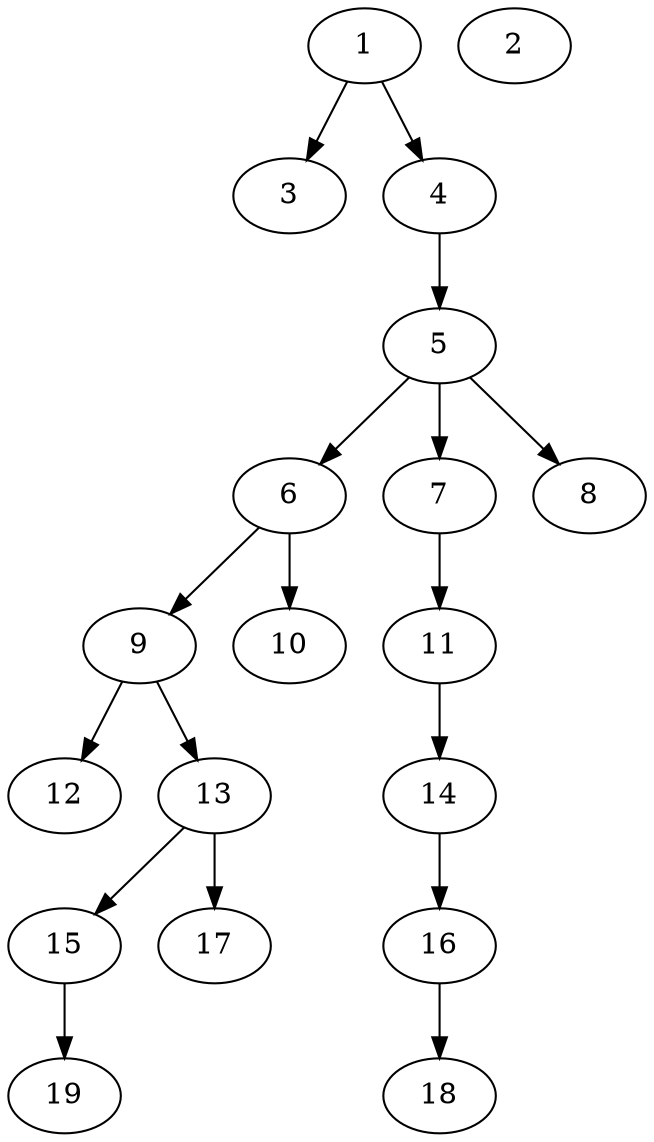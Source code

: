 // DAG (tier=1-easy, mode=data, n=19, ccr=0.336, fat=0.389, density=0.291, regular=0.601, jump=0.072, mindata=1048576, maxdata=8388608)
// DAG automatically generated by daggen at Sun Aug 24 16:33:32 2025
// /home/ermia/Project/Environments/daggen/bin/daggen --dot --ccr 0.336 --fat 0.389 --regular 0.601 --density 0.291 --jump 0.072 --mindata 1048576 --maxdata 8388608 -n 19 
digraph G {
  1 [size="153252682868692353024", alpha="0.06", expect_size="76626341434346176512"]
  1 -> 3 [size ="229101910622208"]
  1 -> 4 [size ="229101910622208"]
  2 [size="1269464459747184", alpha="0.03", expect_size="634732229873592"]
  3 [size="21321532334087988", alpha="0.20", expect_size="10660766167043994"]
  4 [size="1776702158239401", alpha="0.12", expect_size="888351079119700"]
  4 -> 5 [size ="63346606866432"]
  5 [size="35346928742468348", alpha="0.08", expect_size="17673464371234174"]
  5 -> 6 [size ="20967837401088"]
  5 -> 7 [size ="20967837401088"]
  5 -> 8 [size ="20967837401088"]
  6 [size="18205062854833340416", alpha="0.13", expect_size="9102531427416670208"]
  6 -> 9 [size ="55362807922688"]
  6 -> 10 [size ="55362807922688"]
  7 [size="9711103487999062", alpha="0.05", expect_size="4855551743999531"]
  7 -> 11 [size ="288651632181248"]
  8 [size="48690088685652744", alpha="0.15", expect_size="24345044342826372"]
  9 [size="2018018294990098", alpha="0.05", expect_size="1009009147495049"]
  9 -> 12 [size ="33722413875200"]
  9 -> 13 [size ="33722413875200"]
  10 [size="5503358968487659", alpha="0.12", expect_size="2751679484243829"]
  11 [size="335537786985375596544", alpha="0.01", expect_size="167768893492687798272"]
  11 -> 14 [size ="386293687123968"]
  12 [size="479016495337495855104", alpha="0.00", expect_size="239508247668747927552"]
  13 [size="3252999647755232", alpha="0.09", expect_size="1626499823877616"]
  13 -> 15 [size ="57626725449728"]
  13 -> 17 [size ="57626725449728"]
  14 [size="5071340398289312", alpha="0.20", expect_size="2535670199144656"]
  14 -> 16 [size ="93579955404800"]
  15 [size="126668349960499744", alpha="0.09", expect_size="63334174980249872"]
  15 -> 19 [size ="78035025920000"]
  16 [size="23254125320388996", alpha="0.19", expect_size="11627062660194498"]
  16 -> 18 [size ="411746737061888"]
  17 [size="429764230307755456", alpha="0.07", expect_size="214882115153877728"]
  18 [size="528544853712706624", alpha="0.09", expect_size="264272426856353312"]
  19 [size="18311566463468568576", alpha="0.03", expect_size="9155783231734284288"]
}